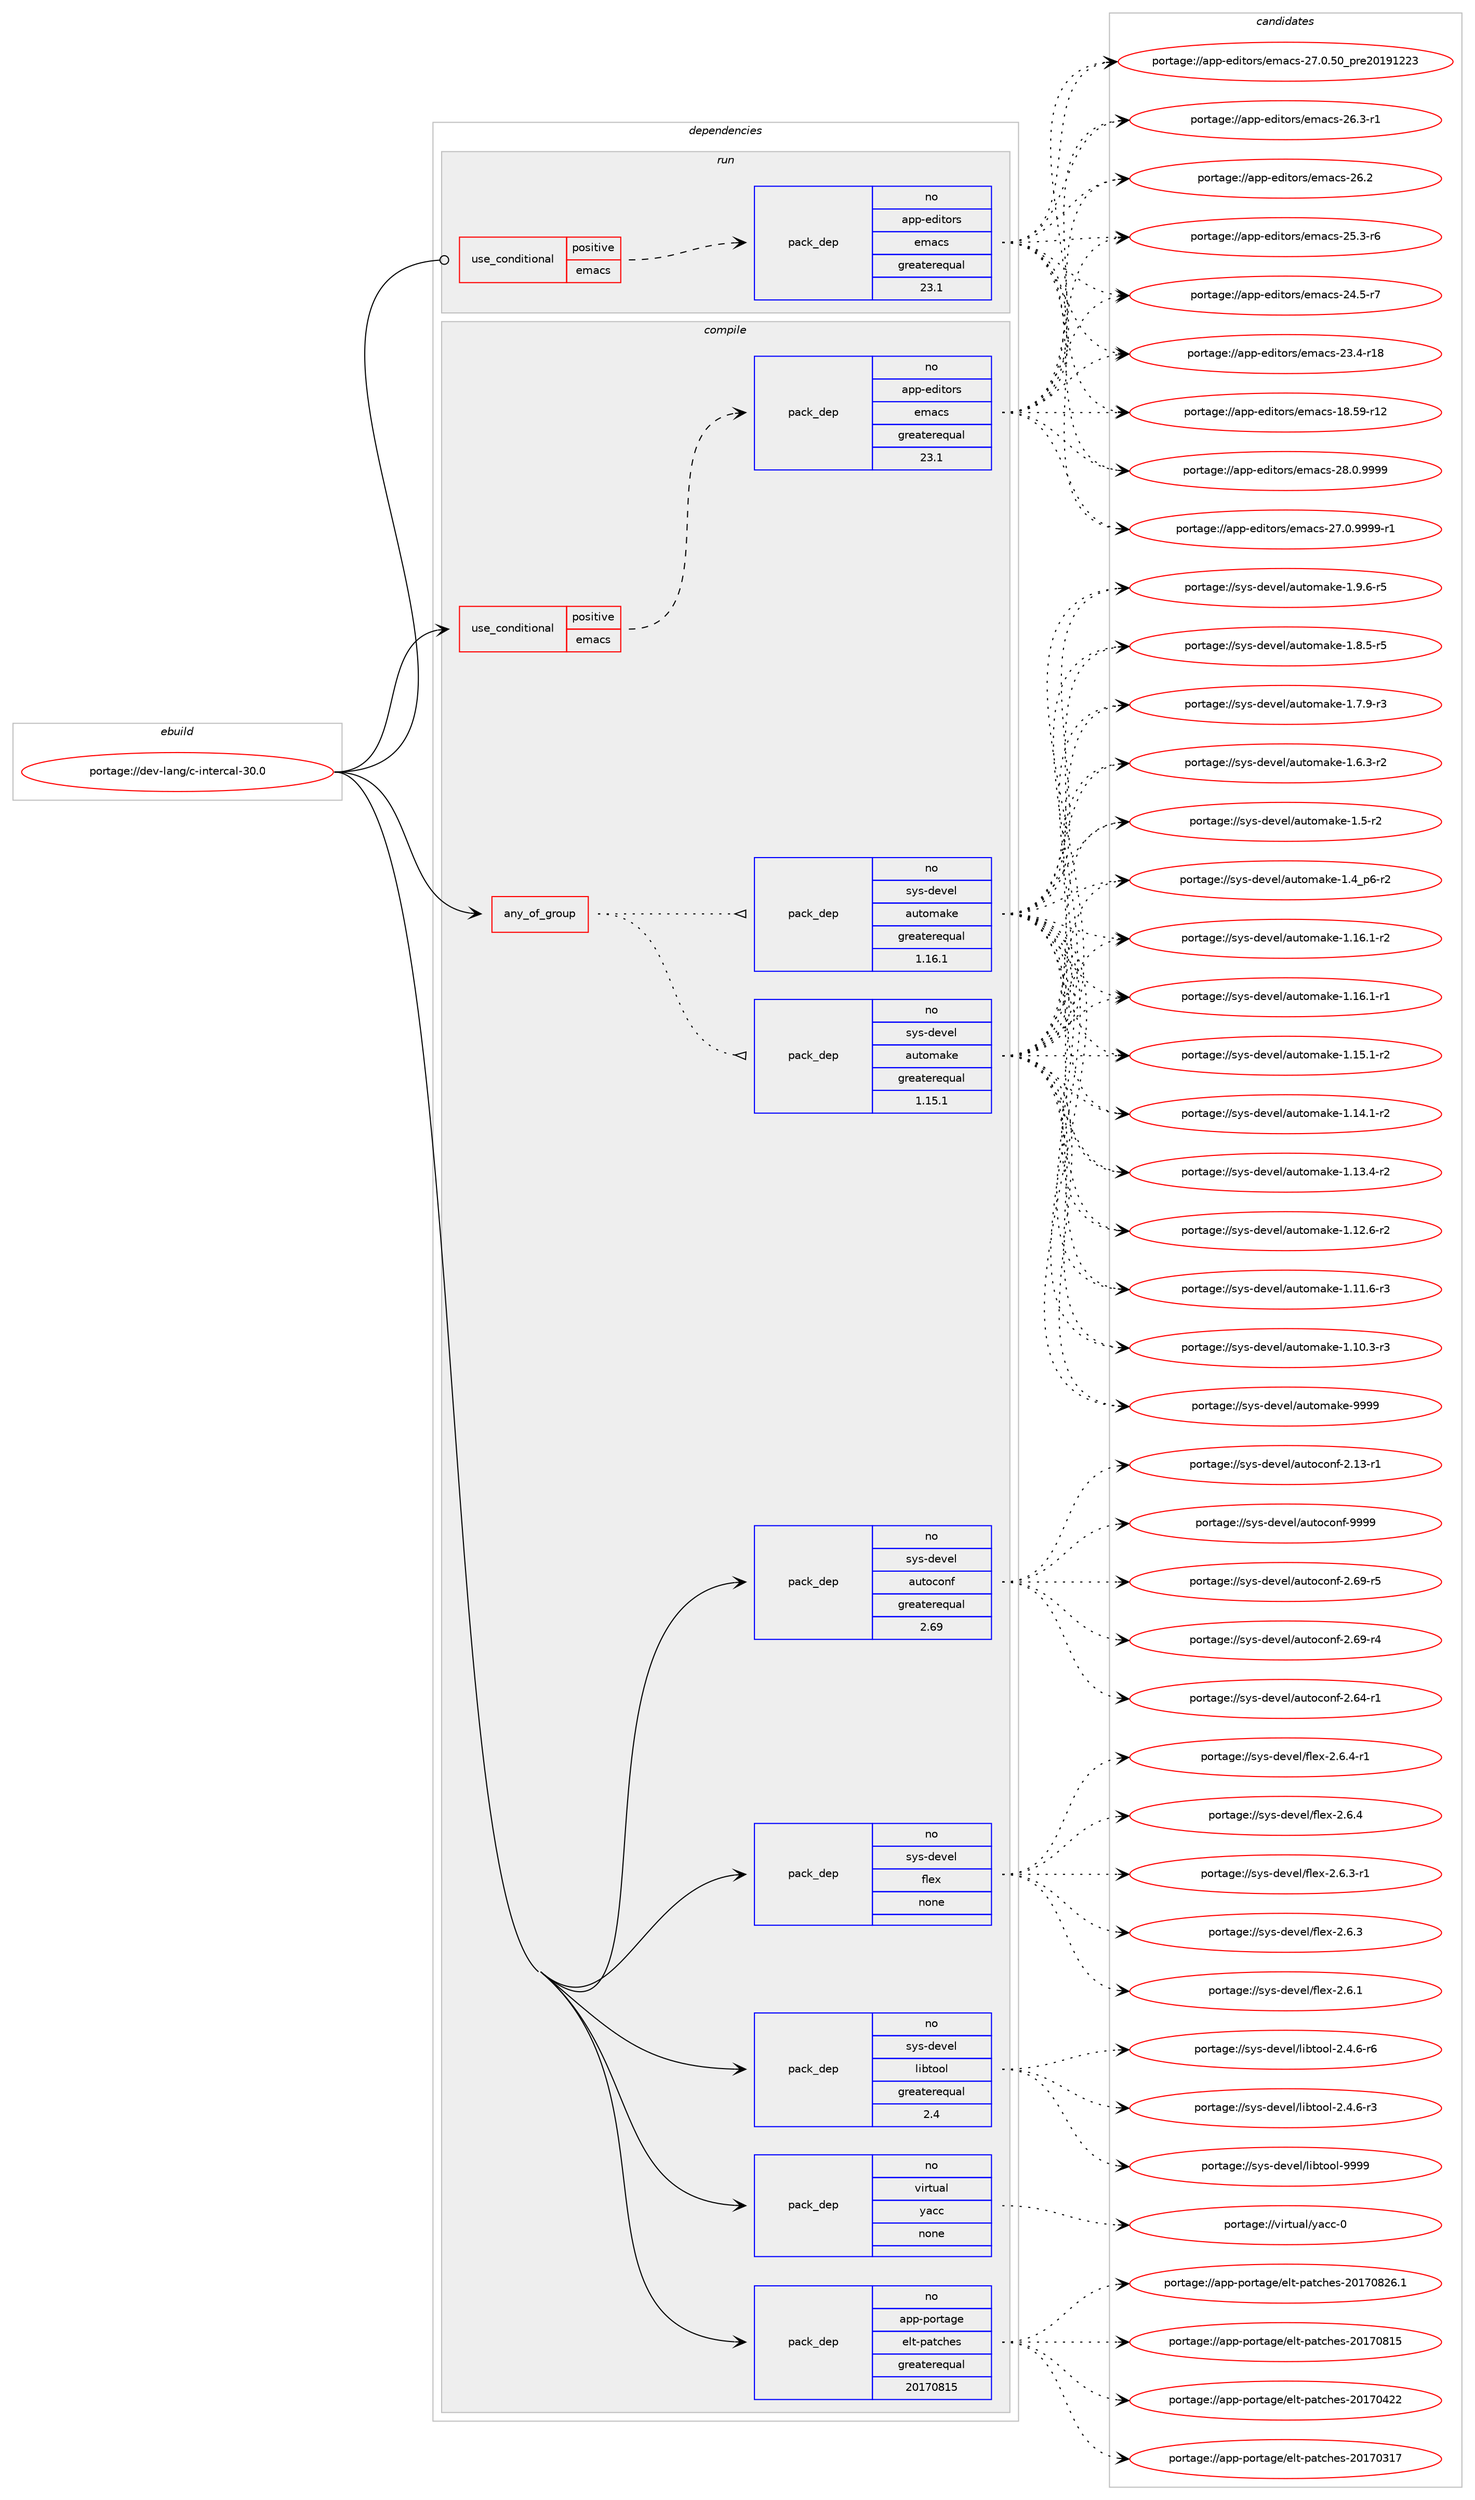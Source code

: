 digraph prolog {

# *************
# Graph options
# *************

newrank=true;
concentrate=true;
compound=true;
graph [rankdir=LR,fontname=Helvetica,fontsize=10,ranksep=1.5];#, ranksep=2.5, nodesep=0.2];
edge  [arrowhead=vee];
node  [fontname=Helvetica,fontsize=10];

# **********
# The ebuild
# **********

subgraph cluster_leftcol {
color=gray;
label=<<i>ebuild</i>>;
id [label="portage://dev-lang/c-intercal-30.0", color=red, width=4, href="../dev-lang/c-intercal-30.0.svg"];
}

# ****************
# The dependencies
# ****************

subgraph cluster_midcol {
color=gray;
label=<<i>dependencies</i>>;
subgraph cluster_compile {
fillcolor="#eeeeee";
style=filled;
label=<<i>compile</i>>;
subgraph any5350 {
dependency524551 [label=<<TABLE BORDER="0" CELLBORDER="1" CELLSPACING="0" CELLPADDING="4"><TR><TD CELLPADDING="10">any_of_group</TD></TR></TABLE>>, shape=none, color=red];subgraph pack390033 {
dependency524552 [label=<<TABLE BORDER="0" CELLBORDER="1" CELLSPACING="0" CELLPADDING="4" WIDTH="220"><TR><TD ROWSPAN="6" CELLPADDING="30">pack_dep</TD></TR><TR><TD WIDTH="110">no</TD></TR><TR><TD>sys-devel</TD></TR><TR><TD>automake</TD></TR><TR><TD>greaterequal</TD></TR><TR><TD>1.16.1</TD></TR></TABLE>>, shape=none, color=blue];
}
dependency524551:e -> dependency524552:w [weight=20,style="dotted",arrowhead="oinv"];
subgraph pack390034 {
dependency524553 [label=<<TABLE BORDER="0" CELLBORDER="1" CELLSPACING="0" CELLPADDING="4" WIDTH="220"><TR><TD ROWSPAN="6" CELLPADDING="30">pack_dep</TD></TR><TR><TD WIDTH="110">no</TD></TR><TR><TD>sys-devel</TD></TR><TR><TD>automake</TD></TR><TR><TD>greaterequal</TD></TR><TR><TD>1.15.1</TD></TR></TABLE>>, shape=none, color=blue];
}
dependency524551:e -> dependency524553:w [weight=20,style="dotted",arrowhead="oinv"];
}
id:e -> dependency524551:w [weight=20,style="solid",arrowhead="vee"];
subgraph cond128931 {
dependency524554 [label=<<TABLE BORDER="0" CELLBORDER="1" CELLSPACING="0" CELLPADDING="4"><TR><TD ROWSPAN="3" CELLPADDING="10">use_conditional</TD></TR><TR><TD>positive</TD></TR><TR><TD>emacs</TD></TR></TABLE>>, shape=none, color=red];
subgraph pack390035 {
dependency524555 [label=<<TABLE BORDER="0" CELLBORDER="1" CELLSPACING="0" CELLPADDING="4" WIDTH="220"><TR><TD ROWSPAN="6" CELLPADDING="30">pack_dep</TD></TR><TR><TD WIDTH="110">no</TD></TR><TR><TD>app-editors</TD></TR><TR><TD>emacs</TD></TR><TR><TD>greaterequal</TD></TR><TR><TD>23.1</TD></TR></TABLE>>, shape=none, color=blue];
}
dependency524554:e -> dependency524555:w [weight=20,style="dashed",arrowhead="vee"];
}
id:e -> dependency524554:w [weight=20,style="solid",arrowhead="vee"];
subgraph pack390036 {
dependency524556 [label=<<TABLE BORDER="0" CELLBORDER="1" CELLSPACING="0" CELLPADDING="4" WIDTH="220"><TR><TD ROWSPAN="6" CELLPADDING="30">pack_dep</TD></TR><TR><TD WIDTH="110">no</TD></TR><TR><TD>app-portage</TD></TR><TR><TD>elt-patches</TD></TR><TR><TD>greaterequal</TD></TR><TR><TD>20170815</TD></TR></TABLE>>, shape=none, color=blue];
}
id:e -> dependency524556:w [weight=20,style="solid",arrowhead="vee"];
subgraph pack390037 {
dependency524557 [label=<<TABLE BORDER="0" CELLBORDER="1" CELLSPACING="0" CELLPADDING="4" WIDTH="220"><TR><TD ROWSPAN="6" CELLPADDING="30">pack_dep</TD></TR><TR><TD WIDTH="110">no</TD></TR><TR><TD>sys-devel</TD></TR><TR><TD>autoconf</TD></TR><TR><TD>greaterequal</TD></TR><TR><TD>2.69</TD></TR></TABLE>>, shape=none, color=blue];
}
id:e -> dependency524557:w [weight=20,style="solid",arrowhead="vee"];
subgraph pack390038 {
dependency524558 [label=<<TABLE BORDER="0" CELLBORDER="1" CELLSPACING="0" CELLPADDING="4" WIDTH="220"><TR><TD ROWSPAN="6" CELLPADDING="30">pack_dep</TD></TR><TR><TD WIDTH="110">no</TD></TR><TR><TD>sys-devel</TD></TR><TR><TD>flex</TD></TR><TR><TD>none</TD></TR><TR><TD></TD></TR></TABLE>>, shape=none, color=blue];
}
id:e -> dependency524558:w [weight=20,style="solid",arrowhead="vee"];
subgraph pack390039 {
dependency524559 [label=<<TABLE BORDER="0" CELLBORDER="1" CELLSPACING="0" CELLPADDING="4" WIDTH="220"><TR><TD ROWSPAN="6" CELLPADDING="30">pack_dep</TD></TR><TR><TD WIDTH="110">no</TD></TR><TR><TD>sys-devel</TD></TR><TR><TD>libtool</TD></TR><TR><TD>greaterequal</TD></TR><TR><TD>2.4</TD></TR></TABLE>>, shape=none, color=blue];
}
id:e -> dependency524559:w [weight=20,style="solid",arrowhead="vee"];
subgraph pack390040 {
dependency524560 [label=<<TABLE BORDER="0" CELLBORDER="1" CELLSPACING="0" CELLPADDING="4" WIDTH="220"><TR><TD ROWSPAN="6" CELLPADDING="30">pack_dep</TD></TR><TR><TD WIDTH="110">no</TD></TR><TR><TD>virtual</TD></TR><TR><TD>yacc</TD></TR><TR><TD>none</TD></TR><TR><TD></TD></TR></TABLE>>, shape=none, color=blue];
}
id:e -> dependency524560:w [weight=20,style="solid",arrowhead="vee"];
}
subgraph cluster_compileandrun {
fillcolor="#eeeeee";
style=filled;
label=<<i>compile and run</i>>;
}
subgraph cluster_run {
fillcolor="#eeeeee";
style=filled;
label=<<i>run</i>>;
subgraph cond128932 {
dependency524561 [label=<<TABLE BORDER="0" CELLBORDER="1" CELLSPACING="0" CELLPADDING="4"><TR><TD ROWSPAN="3" CELLPADDING="10">use_conditional</TD></TR><TR><TD>positive</TD></TR><TR><TD>emacs</TD></TR></TABLE>>, shape=none, color=red];
subgraph pack390041 {
dependency524562 [label=<<TABLE BORDER="0" CELLBORDER="1" CELLSPACING="0" CELLPADDING="4" WIDTH="220"><TR><TD ROWSPAN="6" CELLPADDING="30">pack_dep</TD></TR><TR><TD WIDTH="110">no</TD></TR><TR><TD>app-editors</TD></TR><TR><TD>emacs</TD></TR><TR><TD>greaterequal</TD></TR><TR><TD>23.1</TD></TR></TABLE>>, shape=none, color=blue];
}
dependency524561:e -> dependency524562:w [weight=20,style="dashed",arrowhead="vee"];
}
id:e -> dependency524561:w [weight=20,style="solid",arrowhead="odot"];
}
}

# **************
# The candidates
# **************

subgraph cluster_choices {
rank=same;
color=gray;
label=<<i>candidates</i>>;

subgraph choice390033 {
color=black;
nodesep=1;
choice115121115451001011181011084797117116111109971071014557575757 [label="portage://sys-devel/automake-9999", color=red, width=4,href="../sys-devel/automake-9999.svg"];
choice115121115451001011181011084797117116111109971071014549465746544511453 [label="portage://sys-devel/automake-1.9.6-r5", color=red, width=4,href="../sys-devel/automake-1.9.6-r5.svg"];
choice115121115451001011181011084797117116111109971071014549465646534511453 [label="portage://sys-devel/automake-1.8.5-r5", color=red, width=4,href="../sys-devel/automake-1.8.5-r5.svg"];
choice115121115451001011181011084797117116111109971071014549465546574511451 [label="portage://sys-devel/automake-1.7.9-r3", color=red, width=4,href="../sys-devel/automake-1.7.9-r3.svg"];
choice115121115451001011181011084797117116111109971071014549465446514511450 [label="portage://sys-devel/automake-1.6.3-r2", color=red, width=4,href="../sys-devel/automake-1.6.3-r2.svg"];
choice11512111545100101118101108479711711611110997107101454946534511450 [label="portage://sys-devel/automake-1.5-r2", color=red, width=4,href="../sys-devel/automake-1.5-r2.svg"];
choice115121115451001011181011084797117116111109971071014549465295112544511450 [label="portage://sys-devel/automake-1.4_p6-r2", color=red, width=4,href="../sys-devel/automake-1.4_p6-r2.svg"];
choice11512111545100101118101108479711711611110997107101454946495446494511450 [label="portage://sys-devel/automake-1.16.1-r2", color=red, width=4,href="../sys-devel/automake-1.16.1-r2.svg"];
choice11512111545100101118101108479711711611110997107101454946495446494511449 [label="portage://sys-devel/automake-1.16.1-r1", color=red, width=4,href="../sys-devel/automake-1.16.1-r1.svg"];
choice11512111545100101118101108479711711611110997107101454946495346494511450 [label="portage://sys-devel/automake-1.15.1-r2", color=red, width=4,href="../sys-devel/automake-1.15.1-r2.svg"];
choice11512111545100101118101108479711711611110997107101454946495246494511450 [label="portage://sys-devel/automake-1.14.1-r2", color=red, width=4,href="../sys-devel/automake-1.14.1-r2.svg"];
choice11512111545100101118101108479711711611110997107101454946495146524511450 [label="portage://sys-devel/automake-1.13.4-r2", color=red, width=4,href="../sys-devel/automake-1.13.4-r2.svg"];
choice11512111545100101118101108479711711611110997107101454946495046544511450 [label="portage://sys-devel/automake-1.12.6-r2", color=red, width=4,href="../sys-devel/automake-1.12.6-r2.svg"];
choice11512111545100101118101108479711711611110997107101454946494946544511451 [label="portage://sys-devel/automake-1.11.6-r3", color=red, width=4,href="../sys-devel/automake-1.11.6-r3.svg"];
choice11512111545100101118101108479711711611110997107101454946494846514511451 [label="portage://sys-devel/automake-1.10.3-r3", color=red, width=4,href="../sys-devel/automake-1.10.3-r3.svg"];
dependency524552:e -> choice115121115451001011181011084797117116111109971071014557575757:w [style=dotted,weight="100"];
dependency524552:e -> choice115121115451001011181011084797117116111109971071014549465746544511453:w [style=dotted,weight="100"];
dependency524552:e -> choice115121115451001011181011084797117116111109971071014549465646534511453:w [style=dotted,weight="100"];
dependency524552:e -> choice115121115451001011181011084797117116111109971071014549465546574511451:w [style=dotted,weight="100"];
dependency524552:e -> choice115121115451001011181011084797117116111109971071014549465446514511450:w [style=dotted,weight="100"];
dependency524552:e -> choice11512111545100101118101108479711711611110997107101454946534511450:w [style=dotted,weight="100"];
dependency524552:e -> choice115121115451001011181011084797117116111109971071014549465295112544511450:w [style=dotted,weight="100"];
dependency524552:e -> choice11512111545100101118101108479711711611110997107101454946495446494511450:w [style=dotted,weight="100"];
dependency524552:e -> choice11512111545100101118101108479711711611110997107101454946495446494511449:w [style=dotted,weight="100"];
dependency524552:e -> choice11512111545100101118101108479711711611110997107101454946495346494511450:w [style=dotted,weight="100"];
dependency524552:e -> choice11512111545100101118101108479711711611110997107101454946495246494511450:w [style=dotted,weight="100"];
dependency524552:e -> choice11512111545100101118101108479711711611110997107101454946495146524511450:w [style=dotted,weight="100"];
dependency524552:e -> choice11512111545100101118101108479711711611110997107101454946495046544511450:w [style=dotted,weight="100"];
dependency524552:e -> choice11512111545100101118101108479711711611110997107101454946494946544511451:w [style=dotted,weight="100"];
dependency524552:e -> choice11512111545100101118101108479711711611110997107101454946494846514511451:w [style=dotted,weight="100"];
}
subgraph choice390034 {
color=black;
nodesep=1;
choice115121115451001011181011084797117116111109971071014557575757 [label="portage://sys-devel/automake-9999", color=red, width=4,href="../sys-devel/automake-9999.svg"];
choice115121115451001011181011084797117116111109971071014549465746544511453 [label="portage://sys-devel/automake-1.9.6-r5", color=red, width=4,href="../sys-devel/automake-1.9.6-r5.svg"];
choice115121115451001011181011084797117116111109971071014549465646534511453 [label="portage://sys-devel/automake-1.8.5-r5", color=red, width=4,href="../sys-devel/automake-1.8.5-r5.svg"];
choice115121115451001011181011084797117116111109971071014549465546574511451 [label="portage://sys-devel/automake-1.7.9-r3", color=red, width=4,href="../sys-devel/automake-1.7.9-r3.svg"];
choice115121115451001011181011084797117116111109971071014549465446514511450 [label="portage://sys-devel/automake-1.6.3-r2", color=red, width=4,href="../sys-devel/automake-1.6.3-r2.svg"];
choice11512111545100101118101108479711711611110997107101454946534511450 [label="portage://sys-devel/automake-1.5-r2", color=red, width=4,href="../sys-devel/automake-1.5-r2.svg"];
choice115121115451001011181011084797117116111109971071014549465295112544511450 [label="portage://sys-devel/automake-1.4_p6-r2", color=red, width=4,href="../sys-devel/automake-1.4_p6-r2.svg"];
choice11512111545100101118101108479711711611110997107101454946495446494511450 [label="portage://sys-devel/automake-1.16.1-r2", color=red, width=4,href="../sys-devel/automake-1.16.1-r2.svg"];
choice11512111545100101118101108479711711611110997107101454946495446494511449 [label="portage://sys-devel/automake-1.16.1-r1", color=red, width=4,href="../sys-devel/automake-1.16.1-r1.svg"];
choice11512111545100101118101108479711711611110997107101454946495346494511450 [label="portage://sys-devel/automake-1.15.1-r2", color=red, width=4,href="../sys-devel/automake-1.15.1-r2.svg"];
choice11512111545100101118101108479711711611110997107101454946495246494511450 [label="portage://sys-devel/automake-1.14.1-r2", color=red, width=4,href="../sys-devel/automake-1.14.1-r2.svg"];
choice11512111545100101118101108479711711611110997107101454946495146524511450 [label="portage://sys-devel/automake-1.13.4-r2", color=red, width=4,href="../sys-devel/automake-1.13.4-r2.svg"];
choice11512111545100101118101108479711711611110997107101454946495046544511450 [label="portage://sys-devel/automake-1.12.6-r2", color=red, width=4,href="../sys-devel/automake-1.12.6-r2.svg"];
choice11512111545100101118101108479711711611110997107101454946494946544511451 [label="portage://sys-devel/automake-1.11.6-r3", color=red, width=4,href="../sys-devel/automake-1.11.6-r3.svg"];
choice11512111545100101118101108479711711611110997107101454946494846514511451 [label="portage://sys-devel/automake-1.10.3-r3", color=red, width=4,href="../sys-devel/automake-1.10.3-r3.svg"];
dependency524553:e -> choice115121115451001011181011084797117116111109971071014557575757:w [style=dotted,weight="100"];
dependency524553:e -> choice115121115451001011181011084797117116111109971071014549465746544511453:w [style=dotted,weight="100"];
dependency524553:e -> choice115121115451001011181011084797117116111109971071014549465646534511453:w [style=dotted,weight="100"];
dependency524553:e -> choice115121115451001011181011084797117116111109971071014549465546574511451:w [style=dotted,weight="100"];
dependency524553:e -> choice115121115451001011181011084797117116111109971071014549465446514511450:w [style=dotted,weight="100"];
dependency524553:e -> choice11512111545100101118101108479711711611110997107101454946534511450:w [style=dotted,weight="100"];
dependency524553:e -> choice115121115451001011181011084797117116111109971071014549465295112544511450:w [style=dotted,weight="100"];
dependency524553:e -> choice11512111545100101118101108479711711611110997107101454946495446494511450:w [style=dotted,weight="100"];
dependency524553:e -> choice11512111545100101118101108479711711611110997107101454946495446494511449:w [style=dotted,weight="100"];
dependency524553:e -> choice11512111545100101118101108479711711611110997107101454946495346494511450:w [style=dotted,weight="100"];
dependency524553:e -> choice11512111545100101118101108479711711611110997107101454946495246494511450:w [style=dotted,weight="100"];
dependency524553:e -> choice11512111545100101118101108479711711611110997107101454946495146524511450:w [style=dotted,weight="100"];
dependency524553:e -> choice11512111545100101118101108479711711611110997107101454946495046544511450:w [style=dotted,weight="100"];
dependency524553:e -> choice11512111545100101118101108479711711611110997107101454946494946544511451:w [style=dotted,weight="100"];
dependency524553:e -> choice11512111545100101118101108479711711611110997107101454946494846514511451:w [style=dotted,weight="100"];
}
subgraph choice390035 {
color=black;
nodesep=1;
choice971121124510110010511611111411547101109979911545505646484657575757 [label="portage://app-editors/emacs-28.0.9999", color=red, width=4,href="../app-editors/emacs-28.0.9999.svg"];
choice9711211245101100105116111114115471011099799115455055464846575757574511449 [label="portage://app-editors/emacs-27.0.9999-r1", color=red, width=4,href="../app-editors/emacs-27.0.9999-r1.svg"];
choice97112112451011001051161111141154710110997991154550554648465348951121141015048495749505051 [label="portage://app-editors/emacs-27.0.50_pre20191223", color=red, width=4,href="../app-editors/emacs-27.0.50_pre20191223.svg"];
choice971121124510110010511611111411547101109979911545505446514511449 [label="portage://app-editors/emacs-26.3-r1", color=red, width=4,href="../app-editors/emacs-26.3-r1.svg"];
choice97112112451011001051161111141154710110997991154550544650 [label="portage://app-editors/emacs-26.2", color=red, width=4,href="../app-editors/emacs-26.2.svg"];
choice971121124510110010511611111411547101109979911545505346514511454 [label="portage://app-editors/emacs-25.3-r6", color=red, width=4,href="../app-editors/emacs-25.3-r6.svg"];
choice971121124510110010511611111411547101109979911545505246534511455 [label="portage://app-editors/emacs-24.5-r7", color=red, width=4,href="../app-editors/emacs-24.5-r7.svg"];
choice97112112451011001051161111141154710110997991154550514652451144956 [label="portage://app-editors/emacs-23.4-r18", color=red, width=4,href="../app-editors/emacs-23.4-r18.svg"];
choice9711211245101100105116111114115471011099799115454956465357451144950 [label="portage://app-editors/emacs-18.59-r12", color=red, width=4,href="../app-editors/emacs-18.59-r12.svg"];
dependency524555:e -> choice971121124510110010511611111411547101109979911545505646484657575757:w [style=dotted,weight="100"];
dependency524555:e -> choice9711211245101100105116111114115471011099799115455055464846575757574511449:w [style=dotted,weight="100"];
dependency524555:e -> choice97112112451011001051161111141154710110997991154550554648465348951121141015048495749505051:w [style=dotted,weight="100"];
dependency524555:e -> choice971121124510110010511611111411547101109979911545505446514511449:w [style=dotted,weight="100"];
dependency524555:e -> choice97112112451011001051161111141154710110997991154550544650:w [style=dotted,weight="100"];
dependency524555:e -> choice971121124510110010511611111411547101109979911545505346514511454:w [style=dotted,weight="100"];
dependency524555:e -> choice971121124510110010511611111411547101109979911545505246534511455:w [style=dotted,weight="100"];
dependency524555:e -> choice97112112451011001051161111141154710110997991154550514652451144956:w [style=dotted,weight="100"];
dependency524555:e -> choice9711211245101100105116111114115471011099799115454956465357451144950:w [style=dotted,weight="100"];
}
subgraph choice390036 {
color=black;
nodesep=1;
choice971121124511211111411697103101471011081164511297116991041011154550484955485650544649 [label="portage://app-portage/elt-patches-20170826.1", color=red, width=4,href="../app-portage/elt-patches-20170826.1.svg"];
choice97112112451121111141169710310147101108116451129711699104101115455048495548564953 [label="portage://app-portage/elt-patches-20170815", color=red, width=4,href="../app-portage/elt-patches-20170815.svg"];
choice97112112451121111141169710310147101108116451129711699104101115455048495548525050 [label="portage://app-portage/elt-patches-20170422", color=red, width=4,href="../app-portage/elt-patches-20170422.svg"];
choice97112112451121111141169710310147101108116451129711699104101115455048495548514955 [label="portage://app-portage/elt-patches-20170317", color=red, width=4,href="../app-portage/elt-patches-20170317.svg"];
dependency524556:e -> choice971121124511211111411697103101471011081164511297116991041011154550484955485650544649:w [style=dotted,weight="100"];
dependency524556:e -> choice97112112451121111141169710310147101108116451129711699104101115455048495548564953:w [style=dotted,weight="100"];
dependency524556:e -> choice97112112451121111141169710310147101108116451129711699104101115455048495548525050:w [style=dotted,weight="100"];
dependency524556:e -> choice97112112451121111141169710310147101108116451129711699104101115455048495548514955:w [style=dotted,weight="100"];
}
subgraph choice390037 {
color=black;
nodesep=1;
choice115121115451001011181011084797117116111991111101024557575757 [label="portage://sys-devel/autoconf-9999", color=red, width=4,href="../sys-devel/autoconf-9999.svg"];
choice1151211154510010111810110847971171161119911111010245504654574511453 [label="portage://sys-devel/autoconf-2.69-r5", color=red, width=4,href="../sys-devel/autoconf-2.69-r5.svg"];
choice1151211154510010111810110847971171161119911111010245504654574511452 [label="portage://sys-devel/autoconf-2.69-r4", color=red, width=4,href="../sys-devel/autoconf-2.69-r4.svg"];
choice1151211154510010111810110847971171161119911111010245504654524511449 [label="portage://sys-devel/autoconf-2.64-r1", color=red, width=4,href="../sys-devel/autoconf-2.64-r1.svg"];
choice1151211154510010111810110847971171161119911111010245504649514511449 [label="portage://sys-devel/autoconf-2.13-r1", color=red, width=4,href="../sys-devel/autoconf-2.13-r1.svg"];
dependency524557:e -> choice115121115451001011181011084797117116111991111101024557575757:w [style=dotted,weight="100"];
dependency524557:e -> choice1151211154510010111810110847971171161119911111010245504654574511453:w [style=dotted,weight="100"];
dependency524557:e -> choice1151211154510010111810110847971171161119911111010245504654574511452:w [style=dotted,weight="100"];
dependency524557:e -> choice1151211154510010111810110847971171161119911111010245504654524511449:w [style=dotted,weight="100"];
dependency524557:e -> choice1151211154510010111810110847971171161119911111010245504649514511449:w [style=dotted,weight="100"];
}
subgraph choice390038 {
color=black;
nodesep=1;
choice11512111545100101118101108471021081011204550465446524511449 [label="portage://sys-devel/flex-2.6.4-r1", color=red, width=4,href="../sys-devel/flex-2.6.4-r1.svg"];
choice1151211154510010111810110847102108101120455046544652 [label="portage://sys-devel/flex-2.6.4", color=red, width=4,href="../sys-devel/flex-2.6.4.svg"];
choice11512111545100101118101108471021081011204550465446514511449 [label="portage://sys-devel/flex-2.6.3-r1", color=red, width=4,href="../sys-devel/flex-2.6.3-r1.svg"];
choice1151211154510010111810110847102108101120455046544651 [label="portage://sys-devel/flex-2.6.3", color=red, width=4,href="../sys-devel/flex-2.6.3.svg"];
choice1151211154510010111810110847102108101120455046544649 [label="portage://sys-devel/flex-2.6.1", color=red, width=4,href="../sys-devel/flex-2.6.1.svg"];
dependency524558:e -> choice11512111545100101118101108471021081011204550465446524511449:w [style=dotted,weight="100"];
dependency524558:e -> choice1151211154510010111810110847102108101120455046544652:w [style=dotted,weight="100"];
dependency524558:e -> choice11512111545100101118101108471021081011204550465446514511449:w [style=dotted,weight="100"];
dependency524558:e -> choice1151211154510010111810110847102108101120455046544651:w [style=dotted,weight="100"];
dependency524558:e -> choice1151211154510010111810110847102108101120455046544649:w [style=dotted,weight="100"];
}
subgraph choice390039 {
color=black;
nodesep=1;
choice1151211154510010111810110847108105981161111111084557575757 [label="portage://sys-devel/libtool-9999", color=red, width=4,href="../sys-devel/libtool-9999.svg"];
choice1151211154510010111810110847108105981161111111084550465246544511454 [label="portage://sys-devel/libtool-2.4.6-r6", color=red, width=4,href="../sys-devel/libtool-2.4.6-r6.svg"];
choice1151211154510010111810110847108105981161111111084550465246544511451 [label="portage://sys-devel/libtool-2.4.6-r3", color=red, width=4,href="../sys-devel/libtool-2.4.6-r3.svg"];
dependency524559:e -> choice1151211154510010111810110847108105981161111111084557575757:w [style=dotted,weight="100"];
dependency524559:e -> choice1151211154510010111810110847108105981161111111084550465246544511454:w [style=dotted,weight="100"];
dependency524559:e -> choice1151211154510010111810110847108105981161111111084550465246544511451:w [style=dotted,weight="100"];
}
subgraph choice390040 {
color=black;
nodesep=1;
choice11810511411611797108471219799994548 [label="portage://virtual/yacc-0", color=red, width=4,href="../virtual/yacc-0.svg"];
dependency524560:e -> choice11810511411611797108471219799994548:w [style=dotted,weight="100"];
}
subgraph choice390041 {
color=black;
nodesep=1;
choice971121124510110010511611111411547101109979911545505646484657575757 [label="portage://app-editors/emacs-28.0.9999", color=red, width=4,href="../app-editors/emacs-28.0.9999.svg"];
choice9711211245101100105116111114115471011099799115455055464846575757574511449 [label="portage://app-editors/emacs-27.0.9999-r1", color=red, width=4,href="../app-editors/emacs-27.0.9999-r1.svg"];
choice97112112451011001051161111141154710110997991154550554648465348951121141015048495749505051 [label="portage://app-editors/emacs-27.0.50_pre20191223", color=red, width=4,href="../app-editors/emacs-27.0.50_pre20191223.svg"];
choice971121124510110010511611111411547101109979911545505446514511449 [label="portage://app-editors/emacs-26.3-r1", color=red, width=4,href="../app-editors/emacs-26.3-r1.svg"];
choice97112112451011001051161111141154710110997991154550544650 [label="portage://app-editors/emacs-26.2", color=red, width=4,href="../app-editors/emacs-26.2.svg"];
choice971121124510110010511611111411547101109979911545505346514511454 [label="portage://app-editors/emacs-25.3-r6", color=red, width=4,href="../app-editors/emacs-25.3-r6.svg"];
choice971121124510110010511611111411547101109979911545505246534511455 [label="portage://app-editors/emacs-24.5-r7", color=red, width=4,href="../app-editors/emacs-24.5-r7.svg"];
choice97112112451011001051161111141154710110997991154550514652451144956 [label="portage://app-editors/emacs-23.4-r18", color=red, width=4,href="../app-editors/emacs-23.4-r18.svg"];
choice9711211245101100105116111114115471011099799115454956465357451144950 [label="portage://app-editors/emacs-18.59-r12", color=red, width=4,href="../app-editors/emacs-18.59-r12.svg"];
dependency524562:e -> choice971121124510110010511611111411547101109979911545505646484657575757:w [style=dotted,weight="100"];
dependency524562:e -> choice9711211245101100105116111114115471011099799115455055464846575757574511449:w [style=dotted,weight="100"];
dependency524562:e -> choice97112112451011001051161111141154710110997991154550554648465348951121141015048495749505051:w [style=dotted,weight="100"];
dependency524562:e -> choice971121124510110010511611111411547101109979911545505446514511449:w [style=dotted,weight="100"];
dependency524562:e -> choice97112112451011001051161111141154710110997991154550544650:w [style=dotted,weight="100"];
dependency524562:e -> choice971121124510110010511611111411547101109979911545505346514511454:w [style=dotted,weight="100"];
dependency524562:e -> choice971121124510110010511611111411547101109979911545505246534511455:w [style=dotted,weight="100"];
dependency524562:e -> choice97112112451011001051161111141154710110997991154550514652451144956:w [style=dotted,weight="100"];
dependency524562:e -> choice9711211245101100105116111114115471011099799115454956465357451144950:w [style=dotted,weight="100"];
}
}

}
